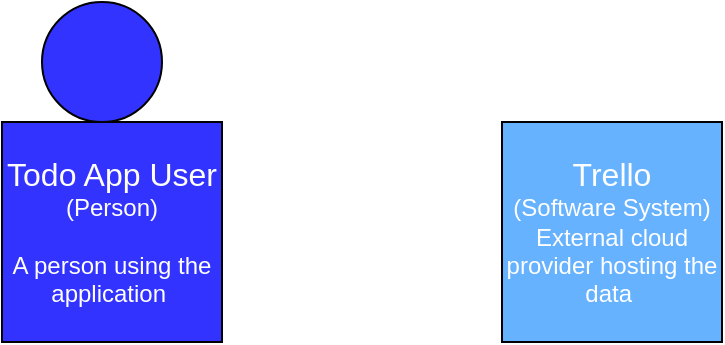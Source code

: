 <mxfile version="14.1.1" type="github">
  <diagram id="vDZJ2-XgSOJW-uE1lTO6" name="Page-1">
    <mxGraphModel dx="1186" dy="741" grid="1" gridSize="10" guides="1" tooltips="1" connect="1" arrows="1" fold="1" page="1" pageScale="1" pageWidth="827" pageHeight="1169" math="0" shadow="0">
      <root>
        <mxCell id="0" />
        <mxCell id="1" parent="0" />
        <mxCell id="a_quTBTWjb0IByhMvpDL-1" value="&lt;font color=&quot;#ffffff&quot;&gt;&lt;font style=&quot;font-size: 16px&quot;&gt;Todo App User&lt;/font&gt;&lt;br&gt;(Person)&lt;br&gt;&lt;/font&gt;&lt;br&gt;&lt;font color=&quot;#ffffff&quot;&gt;A person using the application&lt;/font&gt;&amp;nbsp;" style="whiteSpace=wrap;html=1;aspect=fixed;fillColor=#3333FF;" vertex="1" parent="1">
          <mxGeometry x="180" y="80" width="110" height="110" as="geometry" />
        </mxCell>
        <mxCell id="a_quTBTWjb0IByhMvpDL-2" value="" style="ellipse;whiteSpace=wrap;html=1;aspect=fixed;fillColor=#3333FF;" vertex="1" parent="1">
          <mxGeometry x="200" y="20" width="60" height="60" as="geometry" />
        </mxCell>
        <mxCell id="a_quTBTWjb0IByhMvpDL-3" value="&lt;font color=&quot;#ffffff&quot;&gt;&lt;font style=&quot;font-size: 16px&quot;&gt;Trello&lt;/font&gt;&lt;br&gt;(Software System)&lt;br&gt;External cloud provider hosting the data&amp;nbsp;&lt;br&gt;&lt;/font&gt;" style="whiteSpace=wrap;html=1;aspect=fixed;fillColor=#66B2FF;" vertex="1" parent="1">
          <mxGeometry x="430" y="80" width="110" height="110" as="geometry" />
        </mxCell>
      </root>
    </mxGraphModel>
  </diagram>
</mxfile>
